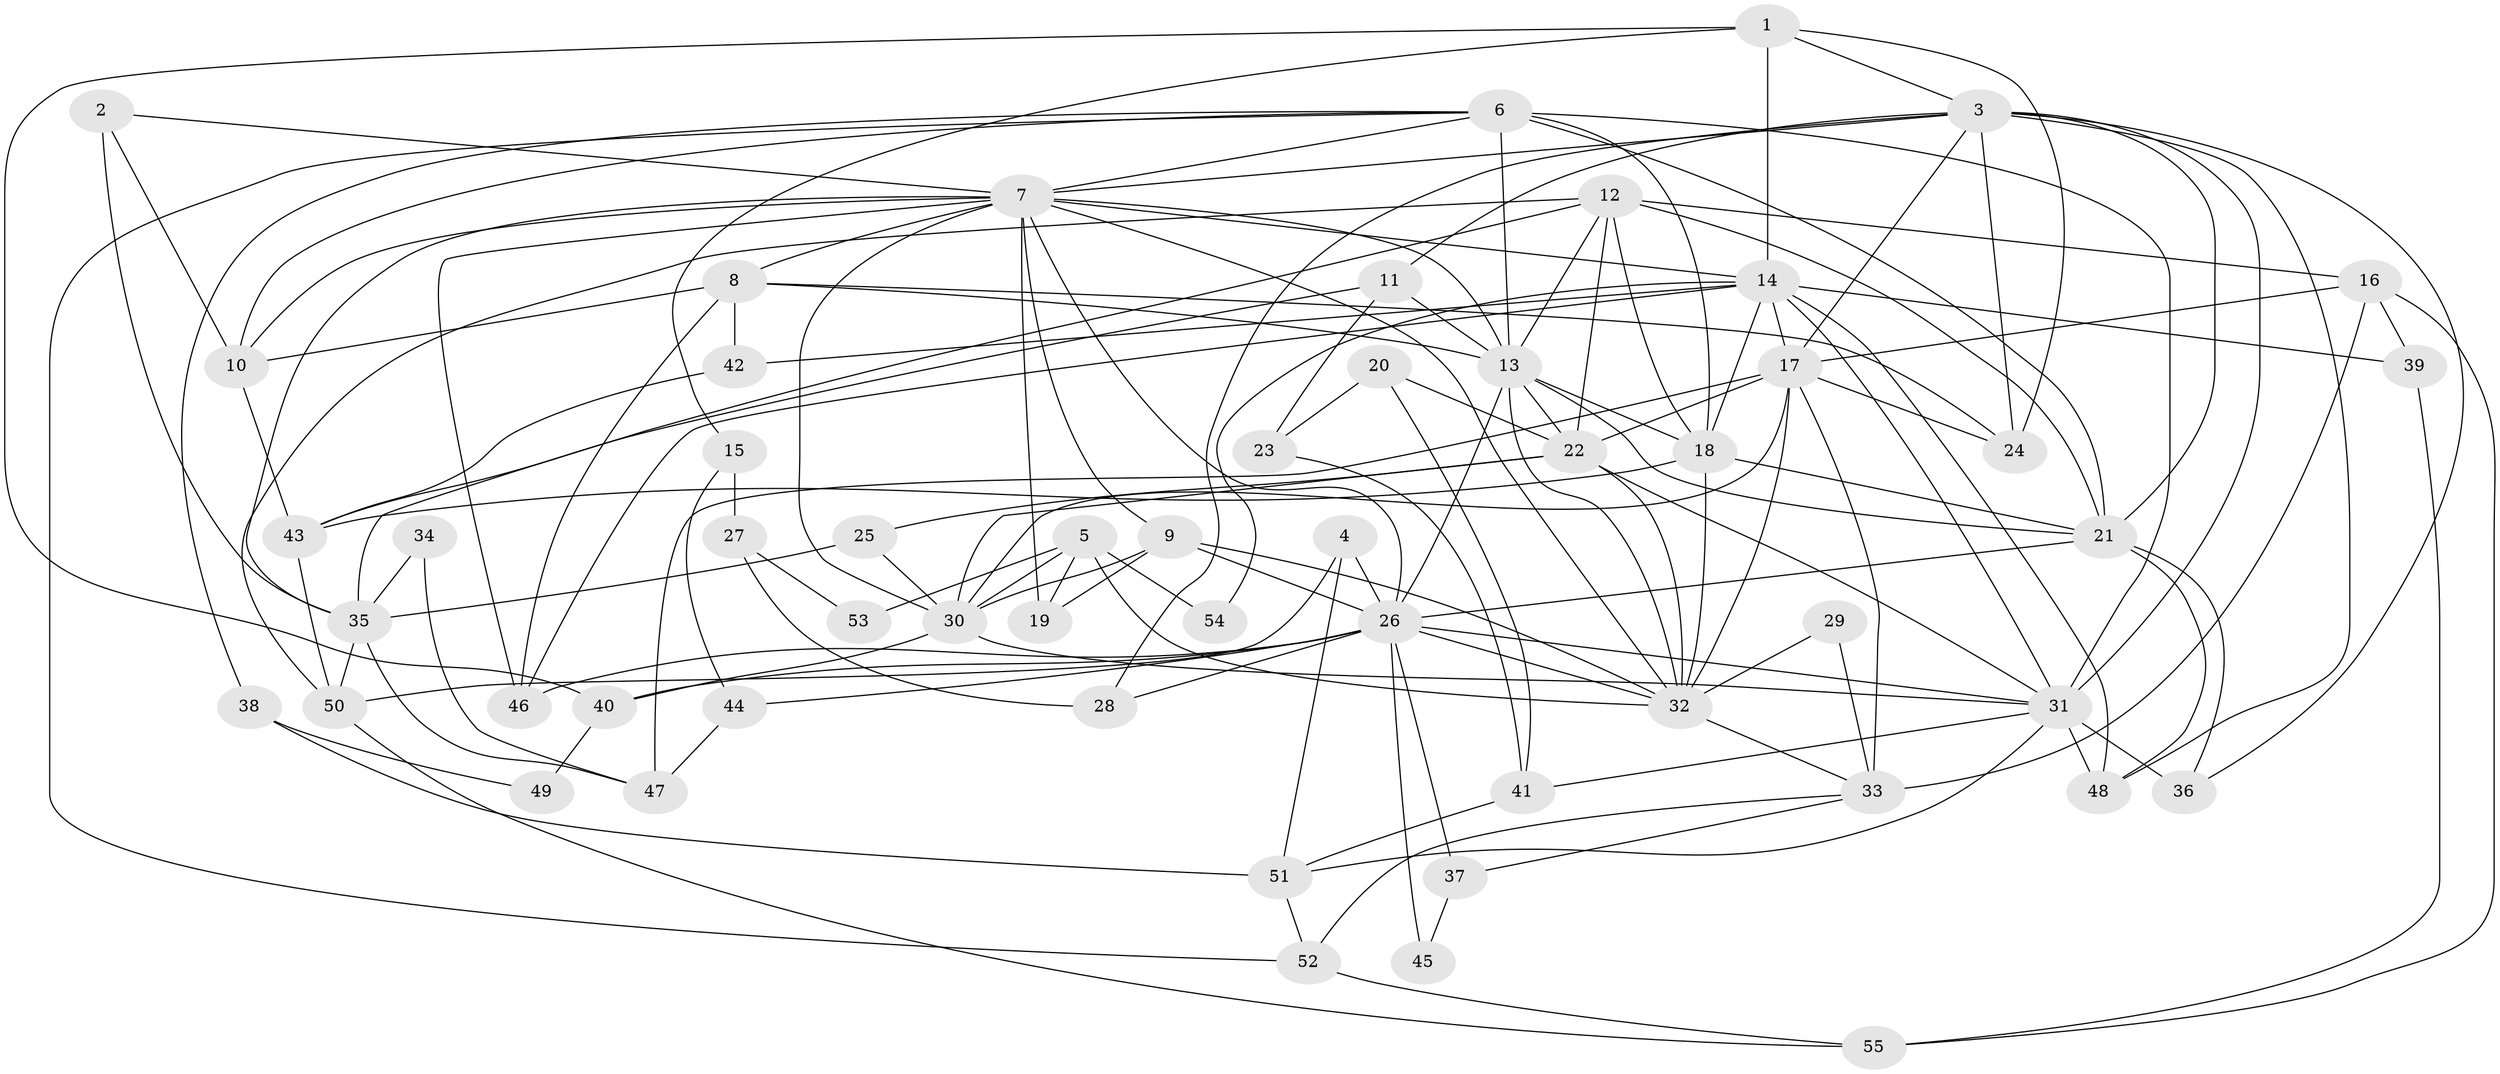 // original degree distribution, {5: 0.1834862385321101, 3: 0.24770642201834864, 4: 0.27522935779816515, 6: 0.10091743119266056, 2: 0.14678899082568808, 7: 0.03669724770642202, 9: 0.009174311926605505}
// Generated by graph-tools (version 1.1) at 2025/51/03/04/25 22:51:15]
// undirected, 55 vertices, 142 edges
graph export_dot {
  node [color=gray90,style=filled];
  1;
  2;
  3;
  4;
  5;
  6;
  7;
  8;
  9;
  10;
  11;
  12;
  13;
  14;
  15;
  16;
  17;
  18;
  19;
  20;
  21;
  22;
  23;
  24;
  25;
  26;
  27;
  28;
  29;
  30;
  31;
  32;
  33;
  34;
  35;
  36;
  37;
  38;
  39;
  40;
  41;
  42;
  43;
  44;
  45;
  46;
  47;
  48;
  49;
  50;
  51;
  52;
  53;
  54;
  55;
  1 -- 3 [weight=1.0];
  1 -- 14 [weight=1.0];
  1 -- 15 [weight=1.0];
  1 -- 24 [weight=1.0];
  1 -- 40 [weight=1.0];
  2 -- 7 [weight=1.0];
  2 -- 10 [weight=1.0];
  2 -- 35 [weight=1.0];
  3 -- 7 [weight=1.0];
  3 -- 11 [weight=1.0];
  3 -- 17 [weight=1.0];
  3 -- 21 [weight=1.0];
  3 -- 24 [weight=1.0];
  3 -- 28 [weight=1.0];
  3 -- 31 [weight=1.0];
  3 -- 36 [weight=1.0];
  3 -- 48 [weight=1.0];
  4 -- 26 [weight=1.0];
  4 -- 50 [weight=1.0];
  4 -- 51 [weight=1.0];
  5 -- 19 [weight=1.0];
  5 -- 30 [weight=1.0];
  5 -- 32 [weight=1.0];
  5 -- 53 [weight=1.0];
  5 -- 54 [weight=1.0];
  6 -- 7 [weight=1.0];
  6 -- 10 [weight=2.0];
  6 -- 13 [weight=1.0];
  6 -- 18 [weight=1.0];
  6 -- 21 [weight=3.0];
  6 -- 31 [weight=1.0];
  6 -- 38 [weight=1.0];
  6 -- 52 [weight=1.0];
  7 -- 8 [weight=1.0];
  7 -- 9 [weight=3.0];
  7 -- 10 [weight=1.0];
  7 -- 13 [weight=2.0];
  7 -- 14 [weight=1.0];
  7 -- 19 [weight=1.0];
  7 -- 26 [weight=1.0];
  7 -- 30 [weight=2.0];
  7 -- 32 [weight=2.0];
  7 -- 35 [weight=1.0];
  7 -- 46 [weight=1.0];
  8 -- 10 [weight=1.0];
  8 -- 13 [weight=1.0];
  8 -- 24 [weight=1.0];
  8 -- 42 [weight=1.0];
  8 -- 46 [weight=1.0];
  9 -- 19 [weight=1.0];
  9 -- 26 [weight=1.0];
  9 -- 30 [weight=2.0];
  9 -- 32 [weight=1.0];
  10 -- 43 [weight=1.0];
  11 -- 13 [weight=1.0];
  11 -- 23 [weight=1.0];
  11 -- 43 [weight=1.0];
  12 -- 13 [weight=1.0];
  12 -- 16 [weight=1.0];
  12 -- 18 [weight=1.0];
  12 -- 21 [weight=1.0];
  12 -- 22 [weight=1.0];
  12 -- 35 [weight=1.0];
  12 -- 50 [weight=1.0];
  13 -- 18 [weight=2.0];
  13 -- 21 [weight=1.0];
  13 -- 22 [weight=1.0];
  13 -- 26 [weight=1.0];
  13 -- 32 [weight=1.0];
  14 -- 17 [weight=1.0];
  14 -- 18 [weight=1.0];
  14 -- 31 [weight=1.0];
  14 -- 39 [weight=2.0];
  14 -- 42 [weight=1.0];
  14 -- 46 [weight=1.0];
  14 -- 48 [weight=1.0];
  14 -- 54 [weight=1.0];
  15 -- 27 [weight=1.0];
  15 -- 44 [weight=1.0];
  16 -- 17 [weight=1.0];
  16 -- 33 [weight=2.0];
  16 -- 39 [weight=1.0];
  16 -- 55 [weight=1.0];
  17 -- 22 [weight=2.0];
  17 -- 24 [weight=1.0];
  17 -- 30 [weight=1.0];
  17 -- 32 [weight=2.0];
  17 -- 33 [weight=2.0];
  17 -- 47 [weight=1.0];
  18 -- 21 [weight=2.0];
  18 -- 32 [weight=1.0];
  18 -- 43 [weight=1.0];
  20 -- 22 [weight=1.0];
  20 -- 23 [weight=1.0];
  20 -- 41 [weight=1.0];
  21 -- 26 [weight=2.0];
  21 -- 36 [weight=2.0];
  21 -- 48 [weight=1.0];
  22 -- 25 [weight=1.0];
  22 -- 30 [weight=1.0];
  22 -- 31 [weight=1.0];
  22 -- 32 [weight=2.0];
  23 -- 41 [weight=1.0];
  25 -- 30 [weight=1.0];
  25 -- 35 [weight=1.0];
  26 -- 28 [weight=1.0];
  26 -- 31 [weight=1.0];
  26 -- 32 [weight=1.0];
  26 -- 37 [weight=1.0];
  26 -- 40 [weight=1.0];
  26 -- 44 [weight=1.0];
  26 -- 45 [weight=1.0];
  26 -- 46 [weight=1.0];
  27 -- 28 [weight=1.0];
  27 -- 53 [weight=1.0];
  29 -- 32 [weight=1.0];
  29 -- 33 [weight=1.0];
  30 -- 31 [weight=1.0];
  30 -- 40 [weight=1.0];
  31 -- 36 [weight=5.0];
  31 -- 41 [weight=1.0];
  31 -- 48 [weight=1.0];
  31 -- 51 [weight=1.0];
  32 -- 33 [weight=1.0];
  33 -- 37 [weight=1.0];
  33 -- 52 [weight=1.0];
  34 -- 35 [weight=1.0];
  34 -- 47 [weight=1.0];
  35 -- 47 [weight=1.0];
  35 -- 50 [weight=1.0];
  37 -- 45 [weight=1.0];
  38 -- 49 [weight=1.0];
  38 -- 51 [weight=1.0];
  39 -- 55 [weight=1.0];
  40 -- 49 [weight=1.0];
  41 -- 51 [weight=1.0];
  42 -- 43 [weight=1.0];
  43 -- 50 [weight=1.0];
  44 -- 47 [weight=1.0];
  50 -- 55 [weight=1.0];
  51 -- 52 [weight=1.0];
  52 -- 55 [weight=1.0];
}
